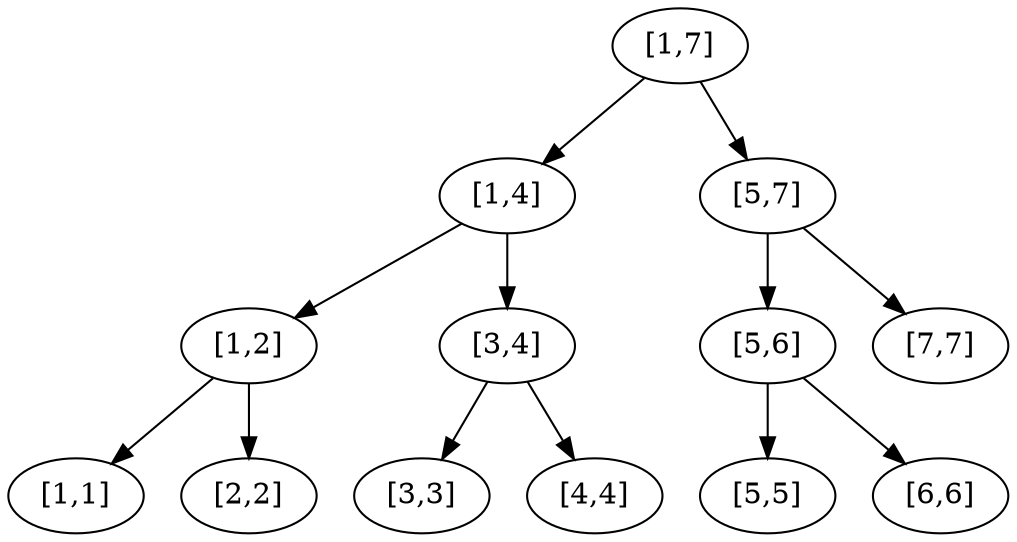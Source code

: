 digraph {
	a [label="[1,7]"]
	b [label="[1,4]"]
	c [label="[5,7]"]
	d [label="[1,2]"]
	e [label="[3,4]"]
	f [label="[5,6]"]
	g [label="[7,7]"]

	h [label="[1,1]"]
	i [label="[2,2]"]
	j [label="[3,3]"]
	k [label="[4,4]"]
	l [label="[5,5]"]
	m [label="[6,6]"]

	a -> b;
	a -> c;
	b -> d;
	b -> e;
	c -> f;
	c -> g;
	d -> h;
	d -> i;
	e -> j;
	e -> k;
	f -> l;
	f -> m;
}
